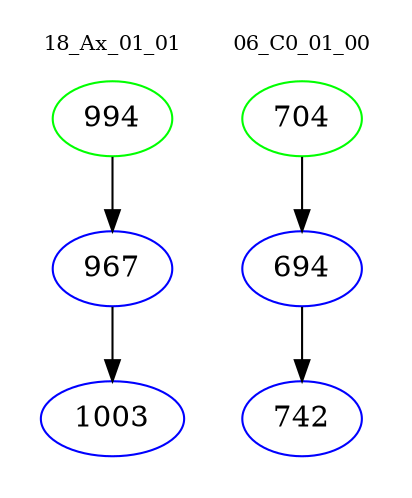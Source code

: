digraph{
subgraph cluster_0 {
color = white
label = "18_Ax_01_01";
fontsize=10;
T0_994 [label="994", color="green"]
T0_994 -> T0_967 [color="black"]
T0_967 [label="967", color="blue"]
T0_967 -> T0_1003 [color="black"]
T0_1003 [label="1003", color="blue"]
}
subgraph cluster_1 {
color = white
label = "06_C0_01_00";
fontsize=10;
T1_704 [label="704", color="green"]
T1_704 -> T1_694 [color="black"]
T1_694 [label="694", color="blue"]
T1_694 -> T1_742 [color="black"]
T1_742 [label="742", color="blue"]
}
}
